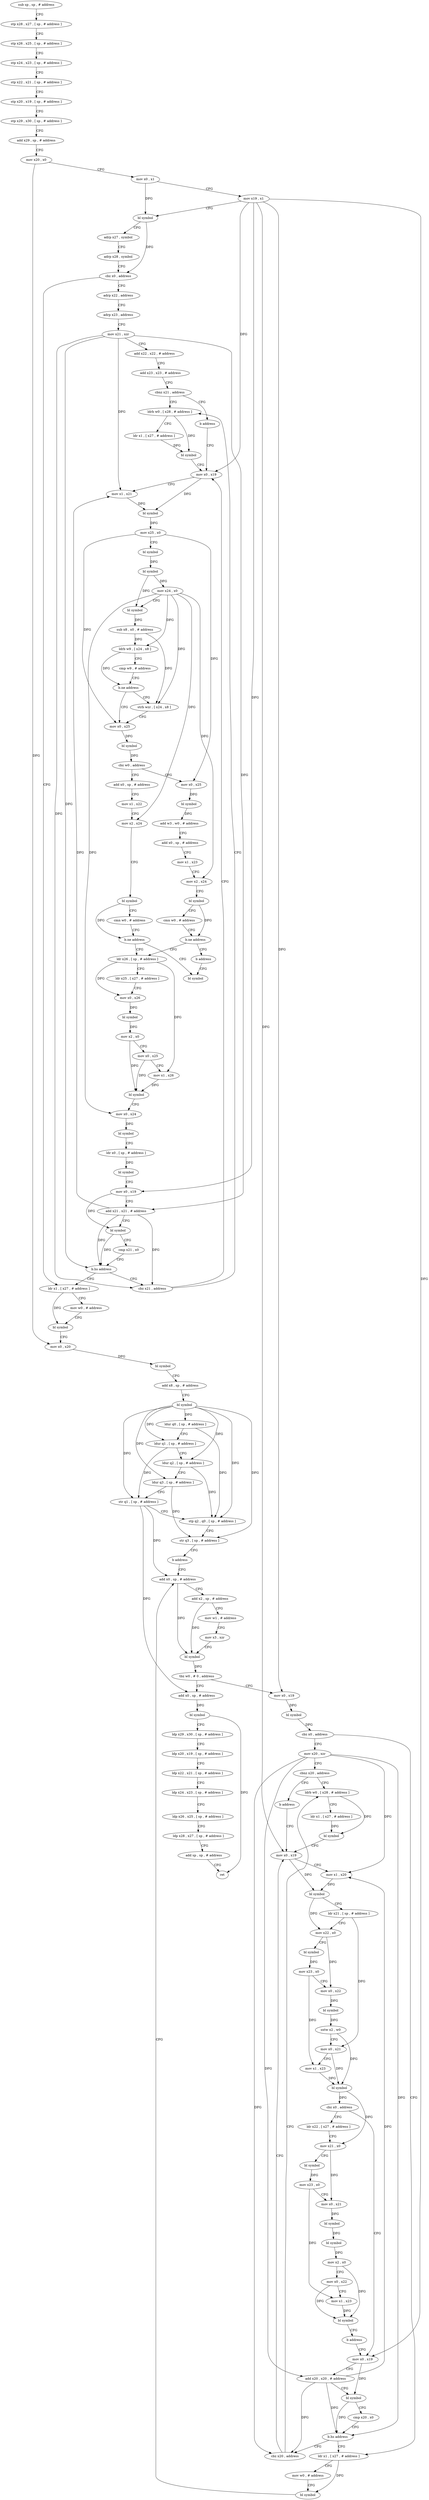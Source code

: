 digraph "func" {
"4218040" [label = "sub sp , sp , # address" ]
"4218044" [label = "stp x28 , x27 , [ sp , # address ]" ]
"4218048" [label = "stp x26 , x25 , [ sp , # address ]" ]
"4218052" [label = "stp x24 , x23 , [ sp , # address ]" ]
"4218056" [label = "stp x22 , x21 , [ sp , # address ]" ]
"4218060" [label = "stp x20 , x19 , [ sp , # address ]" ]
"4218064" [label = "stp x29 , x30 , [ sp , # address ]" ]
"4218068" [label = "add x29 , sp , # address" ]
"4218072" [label = "mov x20 , x0" ]
"4218076" [label = "mov x0 , x1" ]
"4218080" [label = "mov x19 , x1" ]
"4218084" [label = "bl symbol" ]
"4218088" [label = "adrp x27 , symbol" ]
"4218092" [label = "adrp x28 , symbol" ]
"4218096" [label = "cbz x0 , address" ]
"4218348" [label = "ldr x1 , [ x27 , # address ]" ]
"4218100" [label = "adrp x22 , address" ]
"4218352" [label = "mov w0 , # address" ]
"4218356" [label = "bl symbol" ]
"4218360" [label = "mov x0 , x20" ]
"4218364" [label = "bl symbol" ]
"4218368" [label = "add x8 , sp , # address" ]
"4218372" [label = "bl symbol" ]
"4218376" [label = "ldur q0 , [ sp , # address ]" ]
"4218380" [label = "ldur q1 , [ sp , # address ]" ]
"4218384" [label = "ldur q2 , [ sp , # address ]" ]
"4218388" [label = "ldur q3 , [ sp , # address ]" ]
"4218392" [label = "str q1 , [ sp , # address ]" ]
"4218396" [label = "stp q2 , q0 , [ sp , # address ]" ]
"4218400" [label = "str q3 , [ sp , # address ]" ]
"4218404" [label = "b address" ]
"4218420" [label = "add x0 , sp , # address" ]
"4218104" [label = "adrp x23 , address" ]
"4218108" [label = "mov x21 , xzr" ]
"4218112" [label = "add x22 , x22 , # address" ]
"4218116" [label = "add x23 , x23 , # address" ]
"4218120" [label = "cbnz x21 , address" ]
"4218200" [label = "ldrb w0 , [ x28 , # address ]" ]
"4218124" [label = "b address" ]
"4218424" [label = "add x2 , sp , # address" ]
"4218428" [label = "mov w1 , # address" ]
"4218432" [label = "mov x3 , xzr" ]
"4218436" [label = "bl symbol" ]
"4218440" [label = "tbz w0 , # 0 , address" ]
"4218608" [label = "add x0 , sp , # address" ]
"4218444" [label = "mov x0 , x19" ]
"4218204" [label = "ldr x1 , [ x27 , # address ]" ]
"4218208" [label = "bl symbol" ]
"4218212" [label = "mov x0 , x19" ]
"4218612" [label = "bl symbol" ]
"4218616" [label = "ldp x29 , x30 , [ sp , # address ]" ]
"4218620" [label = "ldp x20 , x19 , [ sp , # address ]" ]
"4218624" [label = "ldp x22 , x21 , [ sp , # address ]" ]
"4218628" [label = "ldp x24 , x23 , [ sp , # address ]" ]
"4218632" [label = "ldp x26 , x25 , [ sp , # address ]" ]
"4218636" [label = "ldp x28 , x27 , [ sp , # address ]" ]
"4218640" [label = "add sp , sp , # address" ]
"4218644" [label = "ret" ]
"4218448" [label = "bl symbol" ]
"4218452" [label = "cbz x0 , address" ]
"4218408" [label = "ldr x1 , [ x27 , # address ]" ]
"4218456" [label = "mov x20 , xzr" ]
"4218264" [label = "mov x0 , x25" ]
"4218268" [label = "bl symbol" ]
"4218272" [label = "cbz w0 , address" ]
"4218316" [label = "add x0 , sp , # address" ]
"4218276" [label = "mov x0 , x25" ]
"4218260" [label = "strb wzr , [ x24 , x8 ]" ]
"4218216" [label = "mov x1 , x21" ]
"4218220" [label = "bl symbol" ]
"4218224" [label = "mov x25 , x0" ]
"4218228" [label = "bl symbol" ]
"4218232" [label = "bl symbol" ]
"4218236" [label = "mov x24 , x0" ]
"4218240" [label = "bl symbol" ]
"4218244" [label = "sub x8 , x0 , # address" ]
"4218248" [label = "ldrb w9 , [ x24 , x8 ]" ]
"4218252" [label = "cmp w9 , # address" ]
"4218256" [label = "b.ne address" ]
"4218412" [label = "mov w0 , # address" ]
"4218416" [label = "bl symbol" ]
"4218460" [label = "cbnz x20 , address" ]
"4218492" [label = "ldrb w0 , [ x28 , # address ]" ]
"4218464" [label = "b address" ]
"4218320" [label = "mov x1 , x22" ]
"4218324" [label = "mov x2 , x24" ]
"4218328" [label = "bl symbol" ]
"4218332" [label = "cmn w0 , # address" ]
"4218336" [label = "b.ne address" ]
"4218128" [label = "ldr x26 , [ sp , # address ]" ]
"4218340" [label = "bl symbol" ]
"4218280" [label = "bl symbol" ]
"4218284" [label = "add w3 , w0 , # address" ]
"4218288" [label = "add x0 , sp , # address" ]
"4218292" [label = "mov x1 , x23" ]
"4218296" [label = "mov x2 , x24" ]
"4218300" [label = "bl symbol" ]
"4218304" [label = "cmn w0 , # address" ]
"4218308" [label = "b.ne address" ]
"4218312" [label = "b address" ]
"4218496" [label = "ldr x1 , [ x27 , # address ]" ]
"4218500" [label = "bl symbol" ]
"4218504" [label = "mov x0 , x19" ]
"4218132" [label = "ldr x25 , [ x27 , # address ]" ]
"4218136" [label = "mov x0 , x26" ]
"4218140" [label = "bl symbol" ]
"4218144" [label = "mov x2 , x0" ]
"4218148" [label = "mov x0 , x25" ]
"4218152" [label = "mov x1 , x26" ]
"4218156" [label = "bl symbol" ]
"4218160" [label = "mov x0 , x24" ]
"4218164" [label = "bl symbol" ]
"4218168" [label = "ldr x0 , [ sp , # address ]" ]
"4218172" [label = "bl symbol" ]
"4218176" [label = "mov x0 , x19" ]
"4218180" [label = "add x21 , x21 , # address" ]
"4218184" [label = "bl symbol" ]
"4218188" [label = "cmp x21 , x0" ]
"4218192" [label = "b.hs address" ]
"4218196" [label = "cbz x21 , address" ]
"4218468" [label = "mov x0 , x19" ]
"4218472" [label = "add x20 , x20 , # address" ]
"4218476" [label = "bl symbol" ]
"4218480" [label = "cmp x20 , x0" ]
"4218484" [label = "b.hs address" ]
"4218488" [label = "cbz x20 , address" ]
"4218560" [label = "ldr x22 , [ x27 , # address ]" ]
"4218564" [label = "mov x21 , x0" ]
"4218568" [label = "bl symbol" ]
"4218572" [label = "mov x23 , x0" ]
"4218576" [label = "mov x0 , x21" ]
"4218580" [label = "bl symbol" ]
"4218584" [label = "bl symbol" ]
"4218588" [label = "mov x2 , x0" ]
"4218592" [label = "mov x0 , x22" ]
"4218596" [label = "mov x1 , x23" ]
"4218600" [label = "bl symbol" ]
"4218604" [label = "b address" ]
"4218508" [label = "mov x1 , x20" ]
"4218512" [label = "bl symbol" ]
"4218516" [label = "ldr x21 , [ sp , # address ]" ]
"4218520" [label = "mov x22 , x0" ]
"4218524" [label = "bl symbol" ]
"4218528" [label = "mov x23 , x0" ]
"4218532" [label = "mov x0 , x22" ]
"4218536" [label = "bl symbol" ]
"4218540" [label = "sxtw x2 , w0" ]
"4218544" [label = "mov x0 , x21" ]
"4218548" [label = "mov x1 , x23" ]
"4218552" [label = "bl symbol" ]
"4218556" [label = "cbz x0 , address" ]
"4218040" -> "4218044" [ label = "CFG" ]
"4218044" -> "4218048" [ label = "CFG" ]
"4218048" -> "4218052" [ label = "CFG" ]
"4218052" -> "4218056" [ label = "CFG" ]
"4218056" -> "4218060" [ label = "CFG" ]
"4218060" -> "4218064" [ label = "CFG" ]
"4218064" -> "4218068" [ label = "CFG" ]
"4218068" -> "4218072" [ label = "CFG" ]
"4218072" -> "4218076" [ label = "CFG" ]
"4218072" -> "4218360" [ label = "DFG" ]
"4218076" -> "4218080" [ label = "CFG" ]
"4218076" -> "4218084" [ label = "DFG" ]
"4218080" -> "4218084" [ label = "CFG" ]
"4218080" -> "4218444" [ label = "DFG" ]
"4218080" -> "4218212" [ label = "DFG" ]
"4218080" -> "4218504" [ label = "DFG" ]
"4218080" -> "4218176" [ label = "DFG" ]
"4218080" -> "4218468" [ label = "DFG" ]
"4218084" -> "4218088" [ label = "CFG" ]
"4218084" -> "4218096" [ label = "DFG" ]
"4218088" -> "4218092" [ label = "CFG" ]
"4218092" -> "4218096" [ label = "CFG" ]
"4218096" -> "4218348" [ label = "CFG" ]
"4218096" -> "4218100" [ label = "CFG" ]
"4218348" -> "4218352" [ label = "CFG" ]
"4218348" -> "4218356" [ label = "DFG" ]
"4218100" -> "4218104" [ label = "CFG" ]
"4218352" -> "4218356" [ label = "CFG" ]
"4218356" -> "4218360" [ label = "CFG" ]
"4218360" -> "4218364" [ label = "DFG" ]
"4218364" -> "4218368" [ label = "CFG" ]
"4218368" -> "4218372" [ label = "CFG" ]
"4218372" -> "4218376" [ label = "DFG" ]
"4218372" -> "4218396" [ label = "DFG" ]
"4218372" -> "4218380" [ label = "DFG" ]
"4218372" -> "4218392" [ label = "DFG" ]
"4218372" -> "4218384" [ label = "DFG" ]
"4218372" -> "4218388" [ label = "DFG" ]
"4218372" -> "4218400" [ label = "DFG" ]
"4218376" -> "4218380" [ label = "CFG" ]
"4218376" -> "4218396" [ label = "DFG" ]
"4218380" -> "4218384" [ label = "CFG" ]
"4218380" -> "4218392" [ label = "DFG" ]
"4218384" -> "4218388" [ label = "CFG" ]
"4218384" -> "4218396" [ label = "DFG" ]
"4218388" -> "4218392" [ label = "CFG" ]
"4218388" -> "4218400" [ label = "DFG" ]
"4218392" -> "4218396" [ label = "CFG" ]
"4218392" -> "4218420" [ label = "DFG" ]
"4218392" -> "4218608" [ label = "DFG" ]
"4218396" -> "4218400" [ label = "CFG" ]
"4218400" -> "4218404" [ label = "CFG" ]
"4218404" -> "4218420" [ label = "CFG" ]
"4218420" -> "4218424" [ label = "CFG" ]
"4218420" -> "4218436" [ label = "DFG" ]
"4218104" -> "4218108" [ label = "CFG" ]
"4218108" -> "4218112" [ label = "CFG" ]
"4218108" -> "4218216" [ label = "DFG" ]
"4218108" -> "4218180" [ label = "DFG" ]
"4218108" -> "4218192" [ label = "DFG" ]
"4218108" -> "4218196" [ label = "DFG" ]
"4218112" -> "4218116" [ label = "CFG" ]
"4218116" -> "4218120" [ label = "CFG" ]
"4218120" -> "4218200" [ label = "CFG" ]
"4218120" -> "4218124" [ label = "CFG" ]
"4218200" -> "4218204" [ label = "CFG" ]
"4218200" -> "4218208" [ label = "DFG" ]
"4218124" -> "4218212" [ label = "CFG" ]
"4218424" -> "4218428" [ label = "CFG" ]
"4218424" -> "4218436" [ label = "DFG" ]
"4218428" -> "4218432" [ label = "CFG" ]
"4218432" -> "4218436" [ label = "CFG" ]
"4218436" -> "4218440" [ label = "DFG" ]
"4218440" -> "4218608" [ label = "CFG" ]
"4218440" -> "4218444" [ label = "CFG" ]
"4218608" -> "4218612" [ label = "DFG" ]
"4218444" -> "4218448" [ label = "DFG" ]
"4218204" -> "4218208" [ label = "DFG" ]
"4218208" -> "4218212" [ label = "CFG" ]
"4218212" -> "4218216" [ label = "CFG" ]
"4218212" -> "4218220" [ label = "DFG" ]
"4218612" -> "4218616" [ label = "CFG" ]
"4218612" -> "4218644" [ label = "DFG" ]
"4218616" -> "4218620" [ label = "CFG" ]
"4218620" -> "4218624" [ label = "CFG" ]
"4218624" -> "4218628" [ label = "CFG" ]
"4218628" -> "4218632" [ label = "CFG" ]
"4218632" -> "4218636" [ label = "CFG" ]
"4218636" -> "4218640" [ label = "CFG" ]
"4218640" -> "4218644" [ label = "CFG" ]
"4218448" -> "4218452" [ label = "DFG" ]
"4218452" -> "4218408" [ label = "CFG" ]
"4218452" -> "4218456" [ label = "CFG" ]
"4218408" -> "4218412" [ label = "CFG" ]
"4218408" -> "4218416" [ label = "DFG" ]
"4218456" -> "4218460" [ label = "CFG" ]
"4218456" -> "4218508" [ label = "DFG" ]
"4218456" -> "4218472" [ label = "DFG" ]
"4218456" -> "4218484" [ label = "DFG" ]
"4218456" -> "4218488" [ label = "DFG" ]
"4218264" -> "4218268" [ label = "DFG" ]
"4218268" -> "4218272" [ label = "DFG" ]
"4218272" -> "4218316" [ label = "CFG" ]
"4218272" -> "4218276" [ label = "CFG" ]
"4218316" -> "4218320" [ label = "CFG" ]
"4218276" -> "4218280" [ label = "DFG" ]
"4218260" -> "4218264" [ label = "CFG" ]
"4218216" -> "4218220" [ label = "DFG" ]
"4218220" -> "4218224" [ label = "DFG" ]
"4218224" -> "4218228" [ label = "CFG" ]
"4218224" -> "4218264" [ label = "DFG" ]
"4218224" -> "4218276" [ label = "DFG" ]
"4218228" -> "4218232" [ label = "DFG" ]
"4218232" -> "4218236" [ label = "DFG" ]
"4218232" -> "4218240" [ label = "DFG" ]
"4218236" -> "4218240" [ label = "CFG" ]
"4218236" -> "4218248" [ label = "DFG" ]
"4218236" -> "4218260" [ label = "DFG" ]
"4218236" -> "4218324" [ label = "DFG" ]
"4218236" -> "4218296" [ label = "DFG" ]
"4218236" -> "4218160" [ label = "DFG" ]
"4218240" -> "4218244" [ label = "DFG" ]
"4218244" -> "4218248" [ label = "DFG" ]
"4218244" -> "4218260" [ label = "DFG" ]
"4218248" -> "4218252" [ label = "CFG" ]
"4218248" -> "4218256" [ label = "DFG" ]
"4218252" -> "4218256" [ label = "CFG" ]
"4218256" -> "4218264" [ label = "CFG" ]
"4218256" -> "4218260" [ label = "CFG" ]
"4218412" -> "4218416" [ label = "CFG" ]
"4218416" -> "4218420" [ label = "CFG" ]
"4218460" -> "4218492" [ label = "CFG" ]
"4218460" -> "4218464" [ label = "CFG" ]
"4218492" -> "4218496" [ label = "CFG" ]
"4218492" -> "4218500" [ label = "DFG" ]
"4218464" -> "4218504" [ label = "CFG" ]
"4218320" -> "4218324" [ label = "CFG" ]
"4218324" -> "4218328" [ label = "CFG" ]
"4218328" -> "4218332" [ label = "CFG" ]
"4218328" -> "4218336" [ label = "DFG" ]
"4218332" -> "4218336" [ label = "CFG" ]
"4218336" -> "4218128" [ label = "CFG" ]
"4218336" -> "4218340" [ label = "CFG" ]
"4218128" -> "4218132" [ label = "CFG" ]
"4218128" -> "4218136" [ label = "DFG" ]
"4218128" -> "4218152" [ label = "DFG" ]
"4218280" -> "4218284" [ label = "DFG" ]
"4218284" -> "4218288" [ label = "CFG" ]
"4218288" -> "4218292" [ label = "CFG" ]
"4218292" -> "4218296" [ label = "CFG" ]
"4218296" -> "4218300" [ label = "CFG" ]
"4218300" -> "4218304" [ label = "CFG" ]
"4218300" -> "4218308" [ label = "DFG" ]
"4218304" -> "4218308" [ label = "CFG" ]
"4218308" -> "4218128" [ label = "CFG" ]
"4218308" -> "4218312" [ label = "CFG" ]
"4218312" -> "4218340" [ label = "CFG" ]
"4218496" -> "4218500" [ label = "DFG" ]
"4218500" -> "4218504" [ label = "CFG" ]
"4218504" -> "4218508" [ label = "CFG" ]
"4218504" -> "4218512" [ label = "DFG" ]
"4218132" -> "4218136" [ label = "CFG" ]
"4218136" -> "4218140" [ label = "DFG" ]
"4218140" -> "4218144" [ label = "DFG" ]
"4218144" -> "4218148" [ label = "CFG" ]
"4218144" -> "4218156" [ label = "DFG" ]
"4218148" -> "4218152" [ label = "CFG" ]
"4218148" -> "4218156" [ label = "DFG" ]
"4218152" -> "4218156" [ label = "DFG" ]
"4218156" -> "4218160" [ label = "CFG" ]
"4218160" -> "4218164" [ label = "DFG" ]
"4218164" -> "4218168" [ label = "CFG" ]
"4218168" -> "4218172" [ label = "DFG" ]
"4218172" -> "4218176" [ label = "CFG" ]
"4218176" -> "4218180" [ label = "CFG" ]
"4218176" -> "4218184" [ label = "DFG" ]
"4218180" -> "4218184" [ label = "CFG" ]
"4218180" -> "4218216" [ label = "DFG" ]
"4218180" -> "4218192" [ label = "DFG" ]
"4218180" -> "4218196" [ label = "DFG" ]
"4218184" -> "4218188" [ label = "CFG" ]
"4218184" -> "4218192" [ label = "DFG" ]
"4218188" -> "4218192" [ label = "CFG" ]
"4218192" -> "4218348" [ label = "CFG" ]
"4218192" -> "4218196" [ label = "CFG" ]
"4218196" -> "4218212" [ label = "CFG" ]
"4218196" -> "4218200" [ label = "CFG" ]
"4218468" -> "4218472" [ label = "CFG" ]
"4218468" -> "4218476" [ label = "DFG" ]
"4218472" -> "4218476" [ label = "CFG" ]
"4218472" -> "4218508" [ label = "DFG" ]
"4218472" -> "4218484" [ label = "DFG" ]
"4218472" -> "4218488" [ label = "DFG" ]
"4218476" -> "4218480" [ label = "CFG" ]
"4218476" -> "4218484" [ label = "DFG" ]
"4218480" -> "4218484" [ label = "CFG" ]
"4218484" -> "4218408" [ label = "CFG" ]
"4218484" -> "4218488" [ label = "CFG" ]
"4218488" -> "4218504" [ label = "CFG" ]
"4218488" -> "4218492" [ label = "CFG" ]
"4218560" -> "4218564" [ label = "CFG" ]
"4218564" -> "4218568" [ label = "CFG" ]
"4218564" -> "4218576" [ label = "DFG" ]
"4218568" -> "4218572" [ label = "DFG" ]
"4218572" -> "4218576" [ label = "CFG" ]
"4218572" -> "4218596" [ label = "DFG" ]
"4218576" -> "4218580" [ label = "DFG" ]
"4218580" -> "4218584" [ label = "DFG" ]
"4218584" -> "4218588" [ label = "DFG" ]
"4218588" -> "4218592" [ label = "CFG" ]
"4218588" -> "4218600" [ label = "DFG" ]
"4218592" -> "4218596" [ label = "CFG" ]
"4218592" -> "4218600" [ label = "DFG" ]
"4218596" -> "4218600" [ label = "DFG" ]
"4218600" -> "4218604" [ label = "CFG" ]
"4218604" -> "4218468" [ label = "CFG" ]
"4218508" -> "4218512" [ label = "DFG" ]
"4218512" -> "4218516" [ label = "CFG" ]
"4218512" -> "4218520" [ label = "DFG" ]
"4218516" -> "4218520" [ label = "CFG" ]
"4218516" -> "4218544" [ label = "DFG" ]
"4218520" -> "4218524" [ label = "CFG" ]
"4218520" -> "4218532" [ label = "DFG" ]
"4218524" -> "4218528" [ label = "DFG" ]
"4218528" -> "4218532" [ label = "CFG" ]
"4218528" -> "4218548" [ label = "DFG" ]
"4218532" -> "4218536" [ label = "DFG" ]
"4218536" -> "4218540" [ label = "DFG" ]
"4218540" -> "4218544" [ label = "CFG" ]
"4218540" -> "4218552" [ label = "DFG" ]
"4218544" -> "4218548" [ label = "CFG" ]
"4218544" -> "4218552" [ label = "DFG" ]
"4218548" -> "4218552" [ label = "DFG" ]
"4218552" -> "4218556" [ label = "DFG" ]
"4218552" -> "4218564" [ label = "DFG" ]
"4218556" -> "4218468" [ label = "CFG" ]
"4218556" -> "4218560" [ label = "CFG" ]
}
